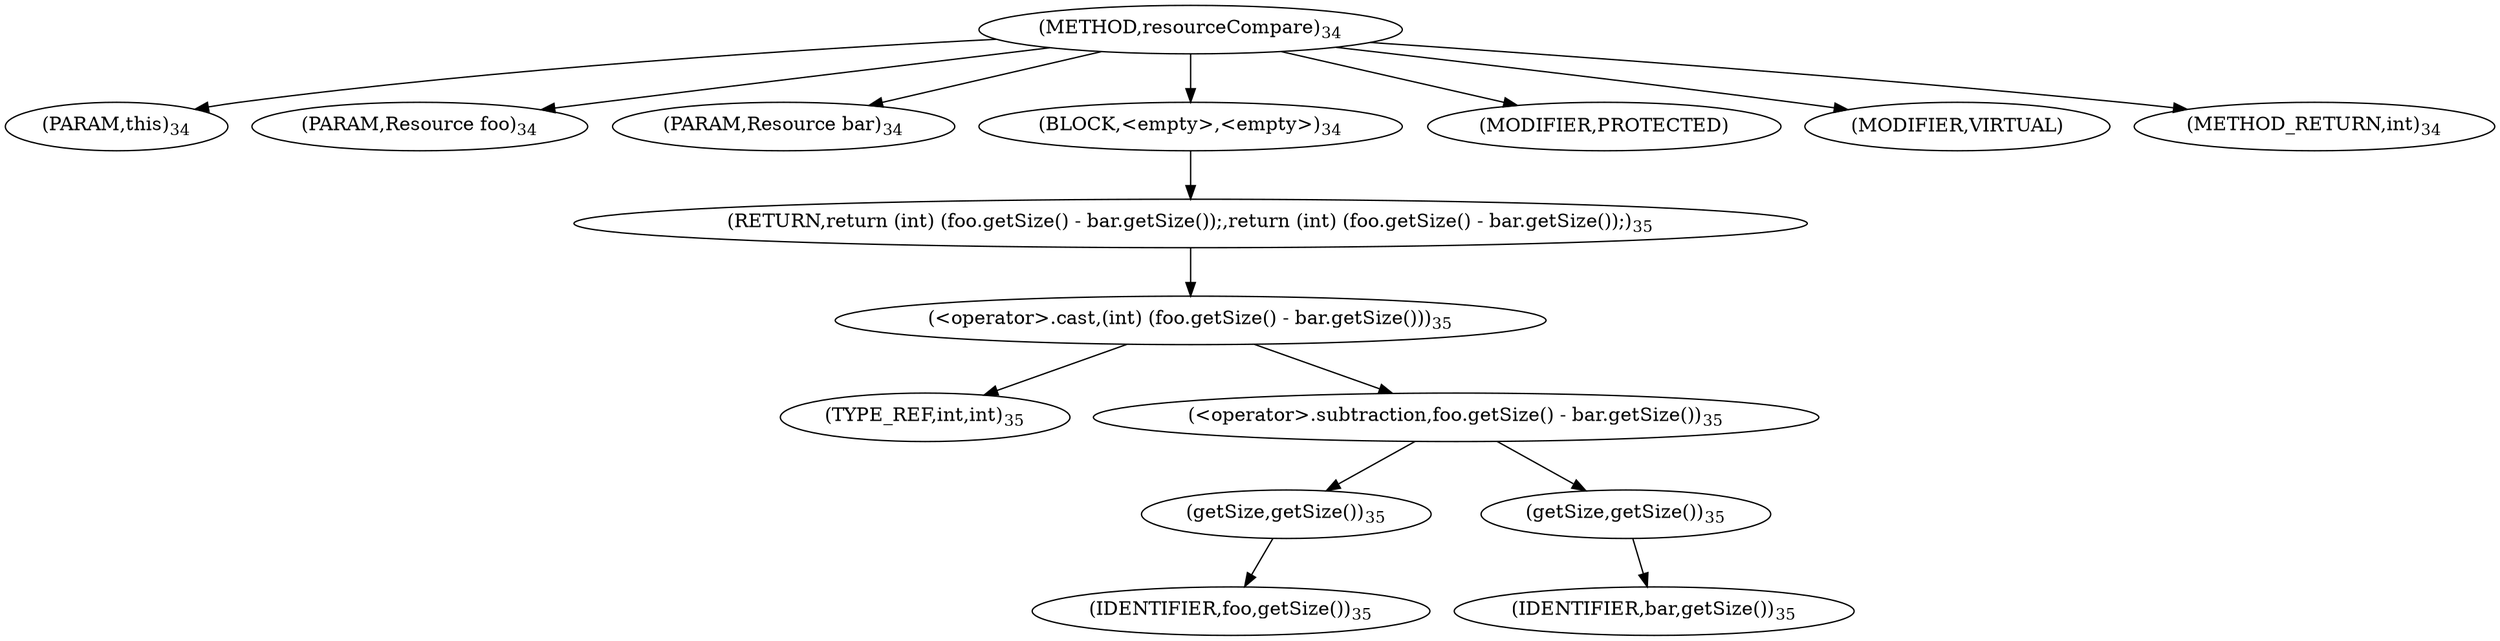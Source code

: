 digraph "resourceCompare" {  
"7" [label = <(METHOD,resourceCompare)<SUB>34</SUB>> ]
"8" [label = <(PARAM,this)<SUB>34</SUB>> ]
"9" [label = <(PARAM,Resource foo)<SUB>34</SUB>> ]
"10" [label = <(PARAM,Resource bar)<SUB>34</SUB>> ]
"11" [label = <(BLOCK,&lt;empty&gt;,&lt;empty&gt;)<SUB>34</SUB>> ]
"12" [label = <(RETURN,return (int) (foo.getSize() - bar.getSize());,return (int) (foo.getSize() - bar.getSize());)<SUB>35</SUB>> ]
"13" [label = <(&lt;operator&gt;.cast,(int) (foo.getSize() - bar.getSize()))<SUB>35</SUB>> ]
"14" [label = <(TYPE_REF,int,int)<SUB>35</SUB>> ]
"15" [label = <(&lt;operator&gt;.subtraction,foo.getSize() - bar.getSize())<SUB>35</SUB>> ]
"16" [label = <(getSize,getSize())<SUB>35</SUB>> ]
"17" [label = <(IDENTIFIER,foo,getSize())<SUB>35</SUB>> ]
"18" [label = <(getSize,getSize())<SUB>35</SUB>> ]
"19" [label = <(IDENTIFIER,bar,getSize())<SUB>35</SUB>> ]
"20" [label = <(MODIFIER,PROTECTED)> ]
"21" [label = <(MODIFIER,VIRTUAL)> ]
"22" [label = <(METHOD_RETURN,int)<SUB>34</SUB>> ]
  "7" -> "8" 
  "7" -> "9" 
  "7" -> "10" 
  "7" -> "11" 
  "7" -> "20" 
  "7" -> "21" 
  "7" -> "22" 
  "11" -> "12" 
  "12" -> "13" 
  "13" -> "14" 
  "13" -> "15" 
  "15" -> "16" 
  "15" -> "18" 
  "16" -> "17" 
  "18" -> "19" 
}
